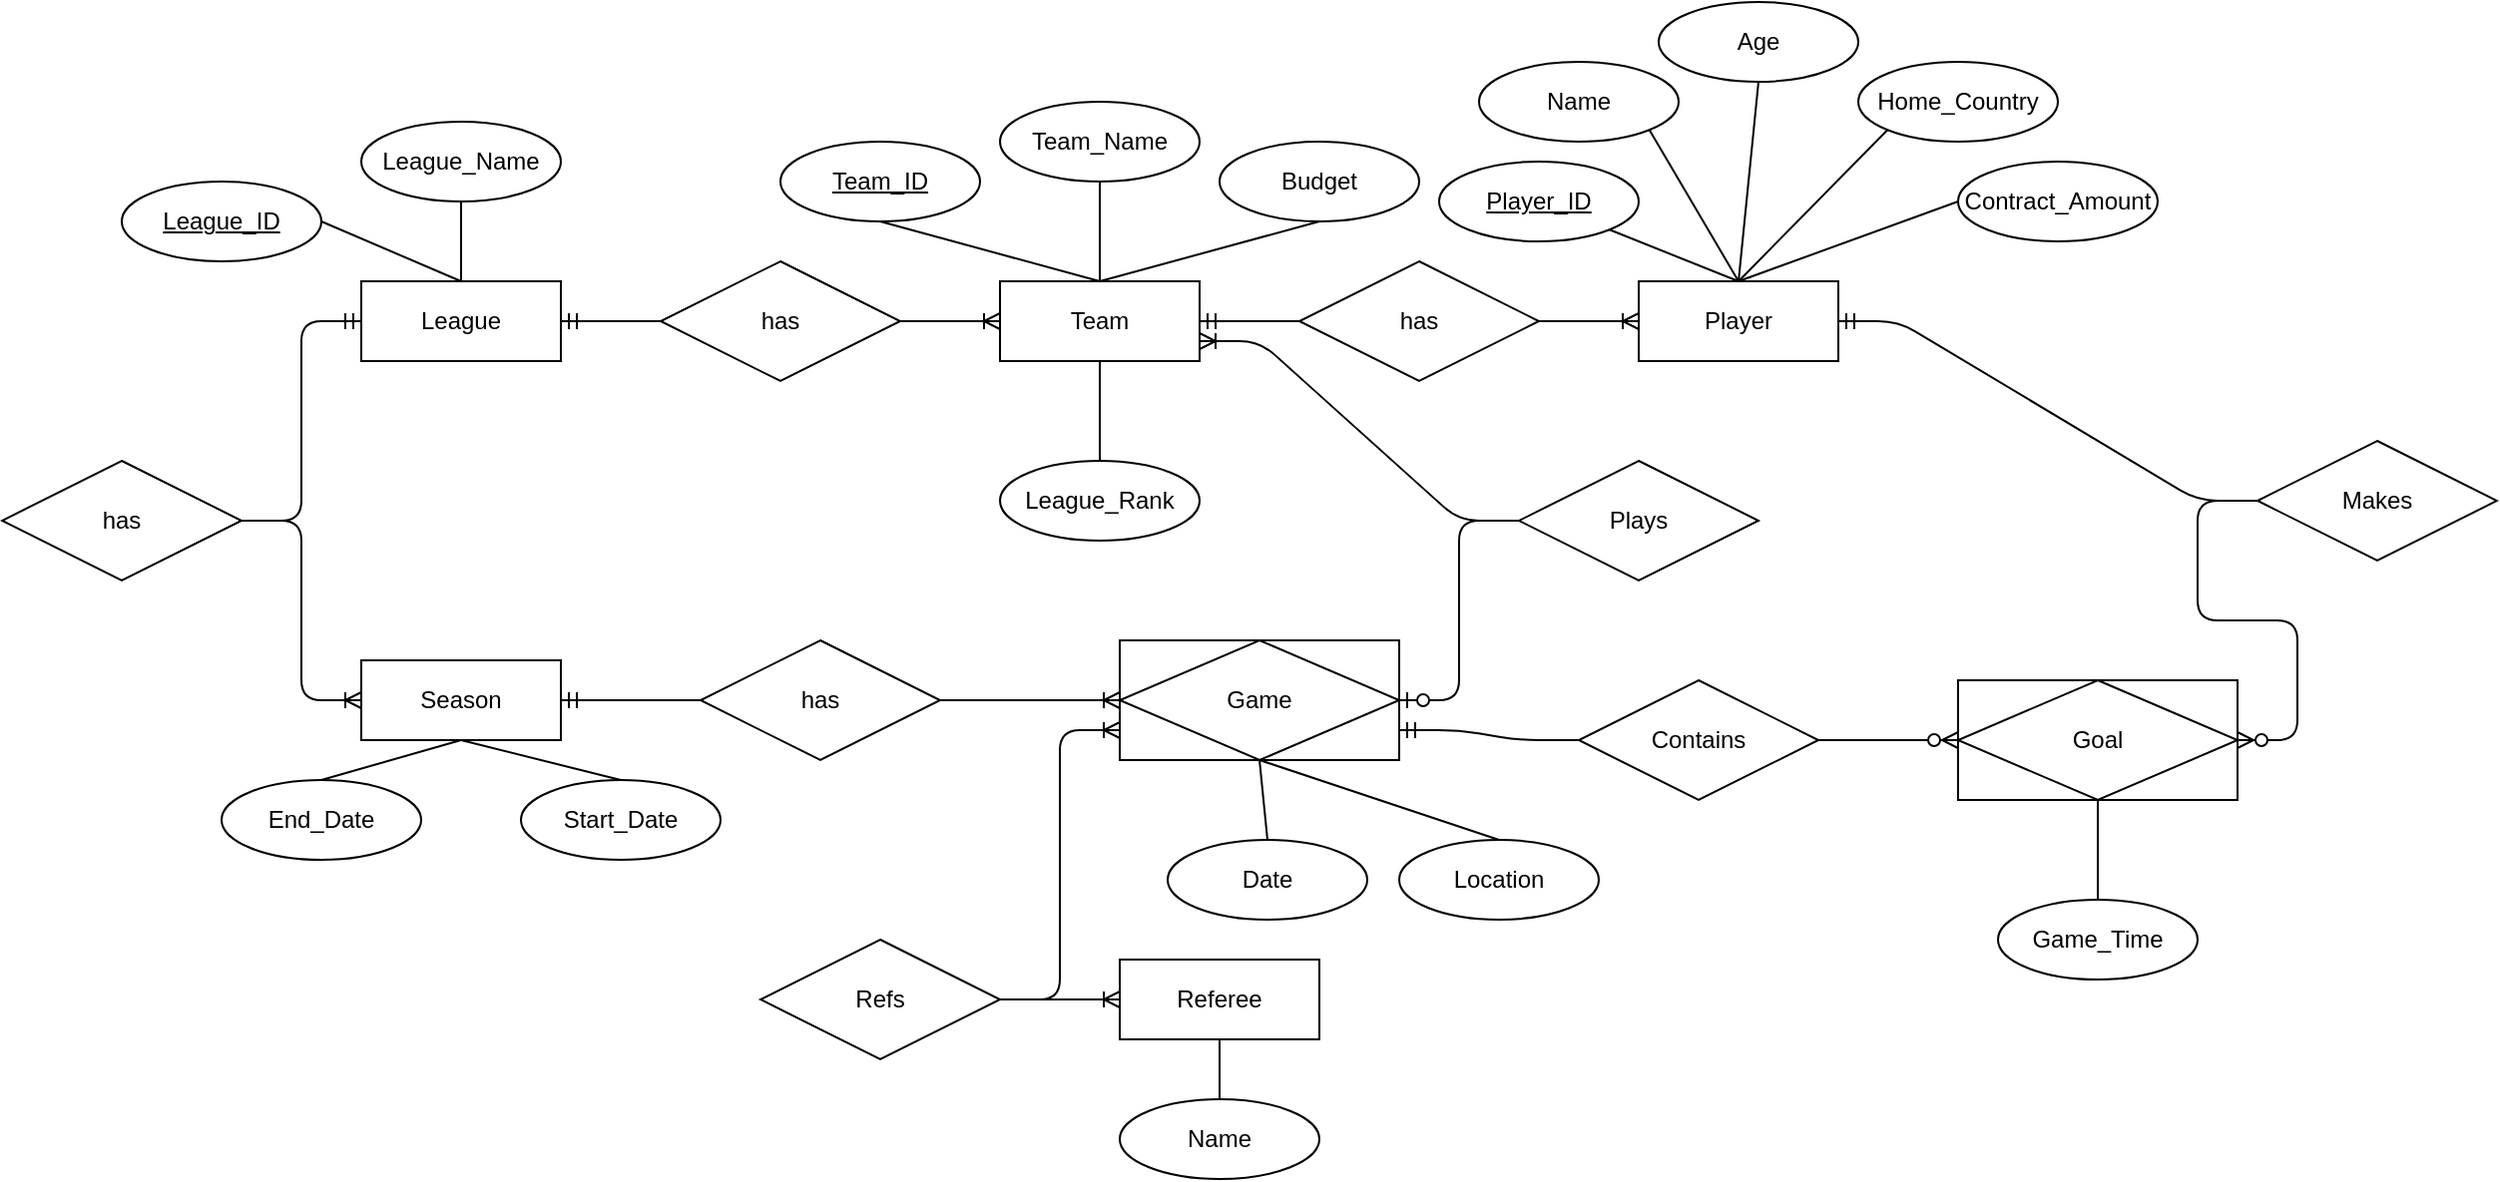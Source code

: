 <mxfile version="14.7.6" type="github"><diagram id="aNIbc-ei-uwfJx2NMJ4i" name="Page-1"><mxGraphModel dx="1779" dy="1689" grid="1" gridSize="10" guides="1" tooltips="1" connect="1" arrows="1" fold="1" page="1" pageScale="1" pageWidth="827" pageHeight="1169" math="0" shadow="0"><root><mxCell id="0"/><mxCell id="1" parent="0"/><mxCell id="j-Wqp4Adbco0RXbFUvqH-1" value="League" style="whiteSpace=wrap;html=1;align=center;" vertex="1" parent="1"><mxGeometry x="-40" y="10" width="100" height="40" as="geometry"/></mxCell><mxCell id="j-Wqp4Adbco0RXbFUvqH-2" value="Team" style="whiteSpace=wrap;html=1;align=center;" vertex="1" parent="1"><mxGeometry x="280" y="10" width="100" height="40" as="geometry"/></mxCell><mxCell id="j-Wqp4Adbco0RXbFUvqH-3" value="Player" style="whiteSpace=wrap;html=1;align=center;" vertex="1" parent="1"><mxGeometry x="600" y="10" width="100" height="40" as="geometry"/></mxCell><mxCell id="j-Wqp4Adbco0RXbFUvqH-6" value="Referee" style="whiteSpace=wrap;html=1;align=center;" vertex="1" parent="1"><mxGeometry x="340" y="350" width="100" height="40" as="geometry"/></mxCell><mxCell id="j-Wqp4Adbco0RXbFUvqH-7" value="Season" style="whiteSpace=wrap;html=1;align=center;" vertex="1" parent="1"><mxGeometry x="-40" y="200" width="100" height="40" as="geometry"/></mxCell><mxCell id="j-Wqp4Adbco0RXbFUvqH-8" value="Start_Date" style="ellipse;whiteSpace=wrap;html=1;align=center;" vertex="1" parent="1"><mxGeometry x="40" y="260" width="100" height="40" as="geometry"/></mxCell><mxCell id="j-Wqp4Adbco0RXbFUvqH-9" value="End_Date" style="ellipse;whiteSpace=wrap;html=1;align=center;" vertex="1" parent="1"><mxGeometry x="-110" y="260" width="100" height="40" as="geometry"/></mxCell><mxCell id="j-Wqp4Adbco0RXbFUvqH-12" value="" style="endArrow=none;html=1;rounded=0;exitX=0.5;exitY=1;exitDx=0;exitDy=0;entryX=0.5;entryY=0;entryDx=0;entryDy=0;" edge="1" parent="1" source="j-Wqp4Adbco0RXbFUvqH-7" target="j-Wqp4Adbco0RXbFUvqH-9"><mxGeometry relative="1" as="geometry"><mxPoint x="330" y="270" as="sourcePoint"/><mxPoint x="490" y="270" as="targetPoint"/></mxGeometry></mxCell><mxCell id="j-Wqp4Adbco0RXbFUvqH-13" value="" style="endArrow=none;html=1;rounded=0;exitX=0.5;exitY=1;exitDx=0;exitDy=0;entryX=0.5;entryY=0;entryDx=0;entryDy=0;" edge="1" parent="1" source="j-Wqp4Adbco0RXbFUvqH-7" target="j-Wqp4Adbco0RXbFUvqH-8"><mxGeometry relative="1" as="geometry"><mxPoint x="100" y="310" as="sourcePoint"/><mxPoint x="40" y="340" as="targetPoint"/></mxGeometry></mxCell><mxCell id="j-Wqp4Adbco0RXbFUvqH-14" value="Goal" style="shape=associativeEntity;whiteSpace=wrap;html=1;align=center;" vertex="1" parent="1"><mxGeometry x="760" y="210" width="140" height="60" as="geometry"/></mxCell><mxCell id="j-Wqp4Adbco0RXbFUvqH-15" value="Refs" style="shape=rhombus;perimeter=rhombusPerimeter;whiteSpace=wrap;html=1;align=center;" vertex="1" parent="1"><mxGeometry x="160" y="340" width="120" height="60" as="geometry"/></mxCell><mxCell id="j-Wqp4Adbco0RXbFUvqH-16" value="has" style="shape=rhombus;perimeter=rhombusPerimeter;whiteSpace=wrap;html=1;align=center;" vertex="1" parent="1"><mxGeometry x="110" width="120" height="60" as="geometry"/></mxCell><mxCell id="j-Wqp4Adbco0RXbFUvqH-17" value="" style="edgeStyle=entityRelationEdgeStyle;fontSize=12;html=1;endArrow=ERmandOne;entryX=1;entryY=0.5;entryDx=0;entryDy=0;exitX=0;exitY=0.5;exitDx=0;exitDy=0;" edge="1" parent="1" source="j-Wqp4Adbco0RXbFUvqH-16" target="j-Wqp4Adbco0RXbFUvqH-1"><mxGeometry width="100" height="100" relative="1" as="geometry"><mxPoint x="360" y="220" as="sourcePoint"/><mxPoint x="460" y="120" as="targetPoint"/></mxGeometry></mxCell><mxCell id="j-Wqp4Adbco0RXbFUvqH-18" value="" style="edgeStyle=entityRelationEdgeStyle;fontSize=12;html=1;endArrow=ERoneToMany;exitX=1;exitY=0.5;exitDx=0;exitDy=0;entryX=0;entryY=0.5;entryDx=0;entryDy=0;" edge="1" parent="1" source="j-Wqp4Adbco0RXbFUvqH-16" target="j-Wqp4Adbco0RXbFUvqH-2"><mxGeometry width="100" height="100" relative="1" as="geometry"><mxPoint x="360" y="220" as="sourcePoint"/><mxPoint x="460" y="120" as="targetPoint"/></mxGeometry></mxCell><mxCell id="j-Wqp4Adbco0RXbFUvqH-19" value="League_ID" style="ellipse;whiteSpace=wrap;html=1;align=center;fontStyle=4;" vertex="1" parent="1"><mxGeometry x="-160" y="-40" width="100" height="40" as="geometry"/></mxCell><mxCell id="j-Wqp4Adbco0RXbFUvqH-20" value="League_Name" style="ellipse;whiteSpace=wrap;html=1;align=center;" vertex="1" parent="1"><mxGeometry x="-40" y="-70" width="100" height="40" as="geometry"/></mxCell><mxCell id="j-Wqp4Adbco0RXbFUvqH-21" value="" style="endArrow=none;html=1;rounded=0;entryX=0.5;entryY=0;entryDx=0;entryDy=0;exitX=0.5;exitY=1;exitDx=0;exitDy=0;" edge="1" parent="1" source="j-Wqp4Adbco0RXbFUvqH-20" target="j-Wqp4Adbco0RXbFUvqH-1"><mxGeometry relative="1" as="geometry"><mxPoint x="-10" y="-10" as="sourcePoint"/><mxPoint x="50" y="350" as="targetPoint"/></mxGeometry></mxCell><mxCell id="j-Wqp4Adbco0RXbFUvqH-22" value="" style="endArrow=none;html=1;rounded=0;exitX=1;exitY=0.5;exitDx=0;exitDy=0;entryX=0.5;entryY=0;entryDx=0;entryDy=0;" edge="1" parent="1" source="j-Wqp4Adbco0RXbFUvqH-19" target="j-Wqp4Adbco0RXbFUvqH-1"><mxGeometry relative="1" as="geometry"><mxPoint x="120" y="330" as="sourcePoint"/><mxPoint x="60" y="360" as="targetPoint"/></mxGeometry></mxCell><mxCell id="j-Wqp4Adbco0RXbFUvqH-23" value="Team_ID" style="ellipse;whiteSpace=wrap;html=1;align=center;fontStyle=4;" vertex="1" parent="1"><mxGeometry x="170" y="-60" width="100" height="40" as="geometry"/></mxCell><mxCell id="j-Wqp4Adbco0RXbFUvqH-24" value="Team_Name" style="ellipse;whiteSpace=wrap;html=1;align=center;" vertex="1" parent="1"><mxGeometry x="280" y="-80" width="100" height="40" as="geometry"/></mxCell><mxCell id="j-Wqp4Adbco0RXbFUvqH-25" value="Budget" style="ellipse;whiteSpace=wrap;html=1;align=center;" vertex="1" parent="1"><mxGeometry x="390" y="-60" width="100" height="40" as="geometry"/></mxCell><mxCell id="j-Wqp4Adbco0RXbFUvqH-26" value="" style="endArrow=none;html=1;rounded=0;exitX=0.5;exitY=1;exitDx=0;exitDy=0;entryX=0.5;entryY=0;entryDx=0;entryDy=0;" edge="1" parent="1" source="j-Wqp4Adbco0RXbFUvqH-23" target="j-Wqp4Adbco0RXbFUvqH-2"><mxGeometry relative="1" as="geometry"><mxPoint x="400" y="70" as="sourcePoint"/><mxPoint x="560" y="70" as="targetPoint"/></mxGeometry></mxCell><mxCell id="j-Wqp4Adbco0RXbFUvqH-27" value="" style="endArrow=none;html=1;rounded=0;entryX=0.5;entryY=0;entryDx=0;entryDy=0;exitX=0.5;exitY=1;exitDx=0;exitDy=0;" edge="1" parent="1" source="j-Wqp4Adbco0RXbFUvqH-24" target="j-Wqp4Adbco0RXbFUvqH-2"><mxGeometry relative="1" as="geometry"><mxPoint x="300" y="-30" as="sourcePoint"/><mxPoint x="70" y="370" as="targetPoint"/></mxGeometry></mxCell><mxCell id="j-Wqp4Adbco0RXbFUvqH-28" value="" style="endArrow=none;html=1;rounded=0;entryX=0.5;entryY=0;entryDx=0;entryDy=0;exitX=0.5;exitY=1;exitDx=0;exitDy=0;" edge="1" parent="1" source="j-Wqp4Adbco0RXbFUvqH-25" target="j-Wqp4Adbco0RXbFUvqH-2"><mxGeometry relative="1" as="geometry"><mxPoint x="340" y="-30" as="sourcePoint"/><mxPoint x="340" y="20" as="targetPoint"/></mxGeometry></mxCell><mxCell id="j-Wqp4Adbco0RXbFUvqH-29" value="has" style="shape=rhombus;perimeter=rhombusPerimeter;whiteSpace=wrap;html=1;align=center;" vertex="1" parent="1"><mxGeometry x="430" width="120" height="60" as="geometry"/></mxCell><mxCell id="j-Wqp4Adbco0RXbFUvqH-30" value="" style="edgeStyle=entityRelationEdgeStyle;fontSize=12;html=1;endArrow=ERoneToMany;exitX=1;exitY=0.5;exitDx=0;exitDy=0;entryX=0;entryY=0.5;entryDx=0;entryDy=0;" edge="1" parent="1" source="j-Wqp4Adbco0RXbFUvqH-29" target="j-Wqp4Adbco0RXbFUvqH-3"><mxGeometry width="100" height="100" relative="1" as="geometry"><mxPoint x="470" y="70" as="sourcePoint"/><mxPoint x="570" y="-30" as="targetPoint"/></mxGeometry></mxCell><mxCell id="j-Wqp4Adbco0RXbFUvqH-31" value="" style="edgeStyle=entityRelationEdgeStyle;fontSize=12;html=1;endArrow=ERmandOne;entryX=1;entryY=0.5;entryDx=0;entryDy=0;exitX=0;exitY=0.5;exitDx=0;exitDy=0;" edge="1" parent="1" source="j-Wqp4Adbco0RXbFUvqH-29" target="j-Wqp4Adbco0RXbFUvqH-2"><mxGeometry width="100" height="100" relative="1" as="geometry"><mxPoint x="470" y="70" as="sourcePoint"/><mxPoint x="570" y="-30" as="targetPoint"/></mxGeometry></mxCell><mxCell id="j-Wqp4Adbco0RXbFUvqH-32" value="Player_ID" style="ellipse;whiteSpace=wrap;html=1;align=center;fontStyle=4;" vertex="1" parent="1"><mxGeometry x="500" y="-50" width="100" height="40" as="geometry"/></mxCell><mxCell id="j-Wqp4Adbco0RXbFUvqH-33" value="Name" style="ellipse;whiteSpace=wrap;html=1;align=center;" vertex="1" parent="1"><mxGeometry x="520" y="-100" width="100" height="40" as="geometry"/></mxCell><mxCell id="j-Wqp4Adbco0RXbFUvqH-34" value="Age" style="ellipse;whiteSpace=wrap;html=1;align=center;" vertex="1" parent="1"><mxGeometry x="610" y="-130" width="100" height="40" as="geometry"/></mxCell><mxCell id="j-Wqp4Adbco0RXbFUvqH-35" value="Home_Country" style="ellipse;whiteSpace=wrap;html=1;align=center;" vertex="1" parent="1"><mxGeometry x="710" y="-100" width="100" height="40" as="geometry"/></mxCell><mxCell id="j-Wqp4Adbco0RXbFUvqH-36" value="Contract_Amount" style="ellipse;whiteSpace=wrap;html=1;align=center;" vertex="1" parent="1"><mxGeometry x="760" y="-50" width="100" height="40" as="geometry"/></mxCell><mxCell id="j-Wqp4Adbco0RXbFUvqH-38" value="" style="endArrow=none;html=1;rounded=0;entryX=0.5;entryY=0;entryDx=0;entryDy=0;exitX=1;exitY=1;exitDx=0;exitDy=0;" edge="1" parent="1" source="j-Wqp4Adbco0RXbFUvqH-32" target="j-Wqp4Adbco0RXbFUvqH-3"><mxGeometry relative="1" as="geometry"><mxPoint x="350" y="-20" as="sourcePoint"/><mxPoint x="350" y="30" as="targetPoint"/></mxGeometry></mxCell><mxCell id="j-Wqp4Adbco0RXbFUvqH-39" value="" style="endArrow=none;html=1;rounded=0;entryX=0.5;entryY=0;entryDx=0;entryDy=0;exitX=1;exitY=1;exitDx=0;exitDy=0;" edge="1" parent="1" source="j-Wqp4Adbco0RXbFUvqH-33" target="j-Wqp4Adbco0RXbFUvqH-3"><mxGeometry relative="1" as="geometry"><mxPoint x="360" y="-10" as="sourcePoint"/><mxPoint x="360" y="40" as="targetPoint"/></mxGeometry></mxCell><mxCell id="j-Wqp4Adbco0RXbFUvqH-40" value="" style="endArrow=none;html=1;rounded=0;entryX=0.5;entryY=0;entryDx=0;entryDy=0;exitX=0.5;exitY=1;exitDx=0;exitDy=0;" edge="1" parent="1" source="j-Wqp4Adbco0RXbFUvqH-34" target="j-Wqp4Adbco0RXbFUvqH-3"><mxGeometry relative="1" as="geometry"><mxPoint x="370" as="sourcePoint"/><mxPoint x="370" y="50" as="targetPoint"/></mxGeometry></mxCell><mxCell id="j-Wqp4Adbco0RXbFUvqH-41" value="" style="endArrow=none;html=1;rounded=0;entryX=0.5;entryY=0;entryDx=0;entryDy=0;exitX=0;exitY=1;exitDx=0;exitDy=0;" edge="1" parent="1" source="j-Wqp4Adbco0RXbFUvqH-35" target="j-Wqp4Adbco0RXbFUvqH-3"><mxGeometry relative="1" as="geometry"><mxPoint x="380" y="10" as="sourcePoint"/><mxPoint x="380" y="60" as="targetPoint"/></mxGeometry></mxCell><mxCell id="j-Wqp4Adbco0RXbFUvqH-42" value="" style="endArrow=none;html=1;rounded=0;entryX=0.5;entryY=0;entryDx=0;entryDy=0;exitX=0;exitY=0.5;exitDx=0;exitDy=0;" edge="1" parent="1" source="j-Wqp4Adbco0RXbFUvqH-36" target="j-Wqp4Adbco0RXbFUvqH-3"><mxGeometry relative="1" as="geometry"><mxPoint x="390" y="20" as="sourcePoint"/><mxPoint x="390" y="70" as="targetPoint"/></mxGeometry></mxCell><mxCell id="j-Wqp4Adbco0RXbFUvqH-43" value="has" style="shape=rhombus;perimeter=rhombusPerimeter;whiteSpace=wrap;html=1;align=center;" vertex="1" parent="1"><mxGeometry x="-220" y="100" width="120" height="60" as="geometry"/></mxCell><mxCell id="j-Wqp4Adbco0RXbFUvqH-44" value="" style="edgeStyle=entityRelationEdgeStyle;fontSize=12;html=1;endArrow=ERmandOne;entryX=0;entryY=0.5;entryDx=0;entryDy=0;exitX=1;exitY=0.5;exitDx=0;exitDy=0;" edge="1" parent="1" source="j-Wqp4Adbco0RXbFUvqH-43" target="j-Wqp4Adbco0RXbFUvqH-1"><mxGeometry width="100" height="100" relative="1" as="geometry"><mxPoint x="360" y="210" as="sourcePoint"/><mxPoint x="460" y="110" as="targetPoint"/></mxGeometry></mxCell><mxCell id="j-Wqp4Adbco0RXbFUvqH-45" value="" style="edgeStyle=entityRelationEdgeStyle;fontSize=12;html=1;endArrow=ERoneToMany;exitX=1;exitY=0.5;exitDx=0;exitDy=0;entryX=0;entryY=0.5;entryDx=0;entryDy=0;" edge="1" parent="1" source="j-Wqp4Adbco0RXbFUvqH-43" target="j-Wqp4Adbco0RXbFUvqH-7"><mxGeometry width="100" height="100" relative="1" as="geometry"><mxPoint x="170" y="210" as="sourcePoint"/><mxPoint x="270" y="110" as="targetPoint"/></mxGeometry></mxCell><mxCell id="j-Wqp4Adbco0RXbFUvqH-46" value="has" style="shape=rhombus;perimeter=rhombusPerimeter;whiteSpace=wrap;html=1;align=center;" vertex="1" parent="1"><mxGeometry x="130" y="190" width="120" height="60" as="geometry"/></mxCell><mxCell id="j-Wqp4Adbco0RXbFUvqH-47" value="" style="edgeStyle=entityRelationEdgeStyle;fontSize=12;html=1;endArrow=ERoneToMany;exitX=1;exitY=0.5;exitDx=0;exitDy=0;entryX=0;entryY=0.5;entryDx=0;entryDy=0;" edge="1" parent="1" source="j-Wqp4Adbco0RXbFUvqH-46" target="j-Wqp4Adbco0RXbFUvqH-49"><mxGeometry width="100" height="100" relative="1" as="geometry"><mxPoint x="340" y="220" as="sourcePoint"/><mxPoint x="330" y="220" as="targetPoint"/></mxGeometry></mxCell><mxCell id="j-Wqp4Adbco0RXbFUvqH-48" value="" style="edgeStyle=entityRelationEdgeStyle;fontSize=12;html=1;endArrow=ERmandOne;entryX=1;entryY=0.5;entryDx=0;entryDy=0;exitX=0;exitY=0.5;exitDx=0;exitDy=0;" edge="1" parent="1" source="j-Wqp4Adbco0RXbFUvqH-46" target="j-Wqp4Adbco0RXbFUvqH-7"><mxGeometry width="100" height="100" relative="1" as="geometry"><mxPoint x="130" y="140" as="sourcePoint"/><mxPoint x="440" y="120" as="targetPoint"/></mxGeometry></mxCell><mxCell id="j-Wqp4Adbco0RXbFUvqH-49" value="Game" style="shape=associativeEntity;whiteSpace=wrap;html=1;align=center;" vertex="1" parent="1"><mxGeometry x="340" y="190" width="140" height="60" as="geometry"/></mxCell><mxCell id="j-Wqp4Adbco0RXbFUvqH-51" value="Plays" style="shape=rhombus;perimeter=rhombusPerimeter;whiteSpace=wrap;html=1;align=center;" vertex="1" parent="1"><mxGeometry x="540" y="100" width="120" height="60" as="geometry"/></mxCell><mxCell id="j-Wqp4Adbco0RXbFUvqH-52" value="" style="edgeStyle=entityRelationEdgeStyle;fontSize=12;html=1;endArrow=ERoneToMany;entryX=1;entryY=0.75;entryDx=0;entryDy=0;exitX=0;exitY=0.5;exitDx=0;exitDy=0;" edge="1" parent="1" source="j-Wqp4Adbco0RXbFUvqH-51" target="j-Wqp4Adbco0RXbFUvqH-2"><mxGeometry width="100" height="100" relative="1" as="geometry"><mxPoint x="340" y="220" as="sourcePoint"/><mxPoint x="440" y="120" as="targetPoint"/></mxGeometry></mxCell><mxCell id="j-Wqp4Adbco0RXbFUvqH-53" value="" style="edgeStyle=entityRelationEdgeStyle;fontSize=12;html=1;endArrow=ERzeroToOne;endFill=1;exitX=0;exitY=0.5;exitDx=0;exitDy=0;entryX=1;entryY=0.5;entryDx=0;entryDy=0;" edge="1" parent="1" source="j-Wqp4Adbco0RXbFUvqH-51" target="j-Wqp4Adbco0RXbFUvqH-49"><mxGeometry width="100" height="100" relative="1" as="geometry"><mxPoint x="340" y="220" as="sourcePoint"/><mxPoint x="360" y="120" as="targetPoint"/></mxGeometry></mxCell><mxCell id="j-Wqp4Adbco0RXbFUvqH-54" value="" style="edgeStyle=entityRelationEdgeStyle;fontSize=12;html=1;endArrow=ERoneToMany;exitX=1;exitY=0.5;exitDx=0;exitDy=0;entryX=0;entryY=0.5;entryDx=0;entryDy=0;" edge="1" parent="1" source="j-Wqp4Adbco0RXbFUvqH-15" target="j-Wqp4Adbco0RXbFUvqH-6"><mxGeometry width="100" height="100" relative="1" as="geometry"><mxPoint x="450" y="270" as="sourcePoint"/><mxPoint x="550" y="170" as="targetPoint"/></mxGeometry></mxCell><mxCell id="j-Wqp4Adbco0RXbFUvqH-55" value="" style="edgeStyle=entityRelationEdgeStyle;fontSize=12;html=1;endArrow=ERoneToMany;entryX=0;entryY=0.75;entryDx=0;entryDy=0;exitX=1;exitY=0.5;exitDx=0;exitDy=0;" edge="1" parent="1" source="j-Wqp4Adbco0RXbFUvqH-15" target="j-Wqp4Adbco0RXbFUvqH-49"><mxGeometry width="100" height="100" relative="1" as="geometry"><mxPoint x="450" y="270" as="sourcePoint"/><mxPoint x="550" y="170" as="targetPoint"/></mxGeometry></mxCell><mxCell id="j-Wqp4Adbco0RXbFUvqH-56" value="Contains" style="shape=rhombus;perimeter=rhombusPerimeter;whiteSpace=wrap;html=1;align=center;" vertex="1" parent="1"><mxGeometry x="570" y="210" width="120" height="60" as="geometry"/></mxCell><mxCell id="j-Wqp4Adbco0RXbFUvqH-57" value="" style="edgeStyle=entityRelationEdgeStyle;fontSize=12;html=1;endArrow=ERzeroToMany;endFill=1;entryX=0;entryY=0.5;entryDx=0;entryDy=0;exitX=1;exitY=0.5;exitDx=0;exitDy=0;" edge="1" parent="1" source="j-Wqp4Adbco0RXbFUvqH-56" target="j-Wqp4Adbco0RXbFUvqH-14"><mxGeometry width="100" height="100" relative="1" as="geometry"><mxPoint x="430" y="260" as="sourcePoint"/><mxPoint x="530" y="160" as="targetPoint"/></mxGeometry></mxCell><mxCell id="j-Wqp4Adbco0RXbFUvqH-58" value="" style="edgeStyle=entityRelationEdgeStyle;fontSize=12;html=1;endArrow=ERmandOne;entryX=1;entryY=0.75;entryDx=0;entryDy=0;exitX=0;exitY=0.5;exitDx=0;exitDy=0;" edge="1" parent="1" source="j-Wqp4Adbco0RXbFUvqH-56" target="j-Wqp4Adbco0RXbFUvqH-49"><mxGeometry width="100" height="100" relative="1" as="geometry"><mxPoint x="430" y="260" as="sourcePoint"/><mxPoint x="530" y="160" as="targetPoint"/></mxGeometry></mxCell><mxCell id="j-Wqp4Adbco0RXbFUvqH-59" value="Game_Time" style="ellipse;whiteSpace=wrap;html=1;align=center;" vertex="1" parent="1"><mxGeometry x="780" y="320" width="100" height="40" as="geometry"/></mxCell><mxCell id="j-Wqp4Adbco0RXbFUvqH-60" value="" style="endArrow=none;html=1;rounded=0;entryX=0.5;entryY=1;entryDx=0;entryDy=0;exitX=0.5;exitY=0;exitDx=0;exitDy=0;" edge="1" parent="1" source="j-Wqp4Adbco0RXbFUvqH-59" target="j-Wqp4Adbco0RXbFUvqH-14"><mxGeometry relative="1" as="geometry"><mxPoint x="490" y="200" as="sourcePoint"/><mxPoint x="650" y="200" as="targetPoint"/></mxGeometry></mxCell><mxCell id="j-Wqp4Adbco0RXbFUvqH-61" value="Makes" style="shape=rhombus;perimeter=rhombusPerimeter;whiteSpace=wrap;html=1;align=center;" vertex="1" parent="1"><mxGeometry x="910" y="90" width="120" height="60" as="geometry"/></mxCell><mxCell id="j-Wqp4Adbco0RXbFUvqH-62" value="" style="edgeStyle=entityRelationEdgeStyle;fontSize=12;html=1;endArrow=ERzeroToMany;endFill=1;entryX=1;entryY=0.5;entryDx=0;entryDy=0;exitX=0;exitY=0.5;exitDx=0;exitDy=0;" edge="1" parent="1" source="j-Wqp4Adbco0RXbFUvqH-61" target="j-Wqp4Adbco0RXbFUvqH-14"><mxGeometry width="100" height="100" relative="1" as="geometry"><mxPoint x="520" y="250" as="sourcePoint"/><mxPoint x="620" y="150" as="targetPoint"/></mxGeometry></mxCell><mxCell id="j-Wqp4Adbco0RXbFUvqH-63" value="" style="edgeStyle=entityRelationEdgeStyle;fontSize=12;html=1;endArrow=ERmandOne;entryX=1;entryY=0.5;entryDx=0;entryDy=0;exitX=0;exitY=0.5;exitDx=0;exitDy=0;" edge="1" parent="1" source="j-Wqp4Adbco0RXbFUvqH-61" target="j-Wqp4Adbco0RXbFUvqH-3"><mxGeometry width="100" height="100" relative="1" as="geometry"><mxPoint x="660" y="190" as="sourcePoint"/><mxPoint x="760" y="90" as="targetPoint"/></mxGeometry></mxCell><mxCell id="j-Wqp4Adbco0RXbFUvqH-65" value="League_Rank" style="ellipse;whiteSpace=wrap;html=1;align=center;" vertex="1" parent="1"><mxGeometry x="280" y="100" width="100" height="40" as="geometry"/></mxCell><mxCell id="j-Wqp4Adbco0RXbFUvqH-66" value="" style="endArrow=none;html=1;rounded=0;exitX=0.5;exitY=1;exitDx=0;exitDy=0;entryX=0.5;entryY=0;entryDx=0;entryDy=0;" edge="1" parent="1" source="j-Wqp4Adbco0RXbFUvqH-2" target="j-Wqp4Adbco0RXbFUvqH-65"><mxGeometry relative="1" as="geometry"><mxPoint x="220" y="130" as="sourcePoint"/><mxPoint x="380" y="130" as="targetPoint"/></mxGeometry></mxCell><mxCell id="j-Wqp4Adbco0RXbFUvqH-67" value="Date" style="ellipse;whiteSpace=wrap;html=1;align=center;" vertex="1" parent="1"><mxGeometry x="364" y="290" width="100" height="40" as="geometry"/></mxCell><mxCell id="j-Wqp4Adbco0RXbFUvqH-68" value="Location" style="ellipse;whiteSpace=wrap;html=1;align=center;" vertex="1" parent="1"><mxGeometry x="480" y="290" width="100" height="40" as="geometry"/></mxCell><mxCell id="j-Wqp4Adbco0RXbFUvqH-69" value="" style="endArrow=none;html=1;rounded=0;entryX=0.5;entryY=0;entryDx=0;entryDy=0;exitX=0.5;exitY=1;exitDx=0;exitDy=0;" edge="1" parent="1" source="j-Wqp4Adbco0RXbFUvqH-49" target="j-Wqp4Adbco0RXbFUvqH-67"><mxGeometry relative="1" as="geometry"><mxPoint x="260" y="250" as="sourcePoint"/><mxPoint x="420" y="250" as="targetPoint"/></mxGeometry></mxCell><mxCell id="j-Wqp4Adbco0RXbFUvqH-70" value="" style="endArrow=none;html=1;rounded=0;entryX=0.5;entryY=0;entryDx=0;entryDy=0;exitX=0.5;exitY=1;exitDx=0;exitDy=0;" edge="1" parent="1" source="j-Wqp4Adbco0RXbFUvqH-49" target="j-Wqp4Adbco0RXbFUvqH-68"><mxGeometry relative="1" as="geometry"><mxPoint x="420" y="260" as="sourcePoint"/><mxPoint x="424" y="300" as="targetPoint"/></mxGeometry></mxCell><mxCell id="j-Wqp4Adbco0RXbFUvqH-71" value="Name" style="ellipse;whiteSpace=wrap;html=1;align=center;" vertex="1" parent="1"><mxGeometry x="340" y="420" width="100" height="40" as="geometry"/></mxCell><mxCell id="j-Wqp4Adbco0RXbFUvqH-72" value="" style="endArrow=none;html=1;rounded=0;exitX=0.5;exitY=0;exitDx=0;exitDy=0;entryX=0.5;entryY=1;entryDx=0;entryDy=0;" edge="1" parent="1" source="j-Wqp4Adbco0RXbFUvqH-71" target="j-Wqp4Adbco0RXbFUvqH-6"><mxGeometry relative="1" as="geometry"><mxPoint x="310" y="280" as="sourcePoint"/><mxPoint x="470" y="280" as="targetPoint"/></mxGeometry></mxCell></root></mxGraphModel></diagram></mxfile>